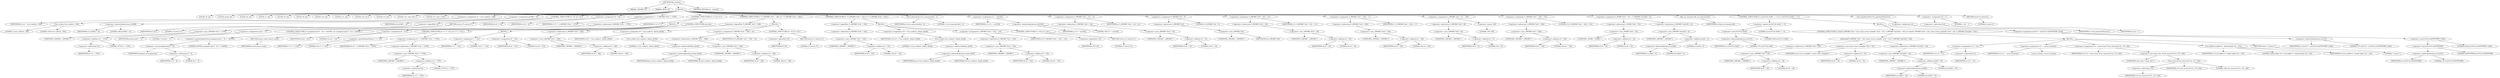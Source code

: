 digraph tftp_connect {  
"1000113" [label = "(METHOD,tftp_connect)" ]
"1000114" [label = "(PARAM,_DWORD *a1)" ]
"1000115" [label = "(PARAM,_BYTE *a2)" ]
"1000116" [label = "(BLOCK,,)" ]
"1000117" [label = "(LOCAL,v4: int)" ]
"1000118" [label = "(LOCAL,result: int)" ]
"1000119" [label = "(LOCAL,v6: int)" ]
"1000120" [label = "(LOCAL,v7: int)" ]
"1000121" [label = "(LOCAL,v8: int)" ]
"1000122" [label = "(LOCAL,v9: int)" ]
"1000123" [label = "(LOCAL,v10: int)" ]
"1000124" [label = "(LOCAL,v11: int)" ]
"1000125" [label = "(LOCAL,v12: int *)" ]
"1000126" [label = "(LOCAL,v13: int)" ]
"1000127" [label = "(LOCAL,v14: const char *)" ]
"1000128" [label = "(LOCAL,v15: char [ 128 ])" ]
"1000129" [label = "(<operator>.assignment,v4 = Curl_ccalloc(1, 336))" ]
"1000130" [label = "(IDENTIFIER,v4,v4 = Curl_ccalloc(1, 336))" ]
"1000131" [label = "(Curl_ccalloc,Curl_ccalloc(1, 336))" ]
"1000132" [label = "(LITERAL,1,Curl_ccalloc(1, 336))" ]
"1000133" [label = "(LITERAL,336,Curl_ccalloc(1, 336))" ]
"1000134" [label = "(<operator>.assignment,a1[188] = v4)" ]
"1000135" [label = "(<operator>.indirectIndexAccess,a1[188])" ]
"1000136" [label = "(IDENTIFIER,a1,a1[188] = v4)" ]
"1000137" [label = "(LITERAL,188,a1[188] = v4)" ]
"1000138" [label = "(IDENTIFIER,v4,a1[188] = v4)" ]
"1000139" [label = "(CONTROL_STRUCTURE,if ( !v4 ),if ( !v4 ))" ]
"1000140" [label = "(<operator>.logicalNot,!v4)" ]
"1000141" [label = "(IDENTIFIER,v4,!v4)" ]
"1000142" [label = "(RETURN,return 27;,return 27;)" ]
"1000143" [label = "(LITERAL,27,return 27;)" ]
"1000144" [label = "(<operator>.assignment,v6 = v4)" ]
"1000145" [label = "(IDENTIFIER,v6,v6 = v4)" ]
"1000146" [label = "(IDENTIFIER,v4,v6 = v4)" ]
"1000147" [label = "(<operator>.assignment,v7 = *(_DWORD *)(*a1 + 1576))" ]
"1000148" [label = "(IDENTIFIER,v7,v7 = *(_DWORD *)(*a1 + 1576))" ]
"1000149" [label = "(<operator>.indirection,*(_DWORD *)(*a1 + 1576))" ]
"1000150" [label = "(<operator>.cast,(_DWORD *)(*a1 + 1576))" ]
"1000151" [label = "(UNKNOWN,_DWORD *,_DWORD *)" ]
"1000152" [label = "(<operator>.addition,*a1 + 1576)" ]
"1000153" [label = "(<operator>.indirection,*a1)" ]
"1000154" [label = "(IDENTIFIER,a1,*a1 + 1576)" ]
"1000155" [label = "(LITERAL,1576,*a1 + 1576)" ]
"1000156" [label = "(CONTROL_STRUCTURE,if ( v7 ),if ( v7 ))" ]
"1000157" [label = "(IDENTIFIER,v7,if ( v7 ))" ]
"1000158" [label = "(BLOCK,,)" ]
"1000159" [label = "(<operator>.assignment,result = 71)" ]
"1000160" [label = "(IDENTIFIER,result,result = 71)" ]
"1000161" [label = "(LITERAL,71,result = 71)" ]
"1000162" [label = "(CONTROL_STRUCTURE,if ( (unsigned int)(v7 - 8) >= 0xFFB1 ),if ( (unsigned int)(v7 - 8) >= 0xFFB1 ))" ]
"1000163" [label = "(<operator>.greaterEqualsThan,(unsigned int)(v7 - 8) >= 0xFFB1)" ]
"1000164" [label = "(<operator>.cast,(unsigned int)(v7 - 8))" ]
"1000165" [label = "(UNKNOWN,unsigned int,unsigned int)" ]
"1000166" [label = "(<operator>.subtraction,v7 - 8)" ]
"1000167" [label = "(IDENTIFIER,v7,v7 - 8)" ]
"1000168" [label = "(LITERAL,8,v7 - 8)" ]
"1000169" [label = "(LITERAL,0xFFB1,(unsigned int)(v7 - 8) >= 0xFFB1)" ]
"1000170" [label = "(RETURN,return result;,return result;)" ]
"1000171" [label = "(IDENTIFIER,result,return result;)" ]
"1000172" [label = "(<operator>.assignment,v8 = 512)" ]
"1000173" [label = "(IDENTIFIER,v8,v8 = 512)" ]
"1000174" [label = "(LITERAL,512,v8 = 512)" ]
"1000175" [label = "(CONTROL_STRUCTURE,if ( v7 >= 512 ),if ( v7 >= 512 ))" ]
"1000176" [label = "(<operator>.greaterEqualsThan,v7 >= 512)" ]
"1000177" [label = "(IDENTIFIER,v7,v7 >= 512)" ]
"1000178" [label = "(LITERAL,512,v7 >= 512)" ]
"1000179" [label = "(<operator>.assignment,v8 = *(_DWORD *)(*a1 + 1576))" ]
"1000180" [label = "(IDENTIFIER,v8,v8 = *(_DWORD *)(*a1 + 1576))" ]
"1000181" [label = "(<operator>.indirection,*(_DWORD *)(*a1 + 1576))" ]
"1000182" [label = "(<operator>.cast,(_DWORD *)(*a1 + 1576))" ]
"1000183" [label = "(UNKNOWN,_DWORD *,_DWORD *)" ]
"1000184" [label = "(<operator>.addition,*a1 + 1576)" ]
"1000185" [label = "(<operator>.indirection,*a1)" ]
"1000186" [label = "(IDENTIFIER,a1,*a1 + 1576)" ]
"1000187" [label = "(LITERAL,1576,*a1 + 1576)" ]
"1000188" [label = "(CONTROL_STRUCTURE,else,else)" ]
"1000189" [label = "(BLOCK,,)" ]
"1000190" [label = "(<operator>.assignment,v7 = 512)" ]
"1000191" [label = "(IDENTIFIER,v7,v7 = 512)" ]
"1000192" [label = "(LITERAL,512,v7 = 512)" ]
"1000193" [label = "(<operator>.assignment,v8 = 512)" ]
"1000194" [label = "(IDENTIFIER,v8,v8 = 512)" ]
"1000195" [label = "(LITERAL,512,v8 = 512)" ]
"1000196" [label = "(CONTROL_STRUCTURE,if ( !*(_DWORD *)(v6 + 328) ),if ( !*(_DWORD *)(v6 + 328) ))" ]
"1000197" [label = "(<operator>.logicalNot,!*(_DWORD *)(v6 + 328))" ]
"1000198" [label = "(<operator>.indirection,*(_DWORD *)(v6 + 328))" ]
"1000199" [label = "(<operator>.cast,(_DWORD *)(v6 + 328))" ]
"1000200" [label = "(UNKNOWN,_DWORD *,_DWORD *)" ]
"1000201" [label = "(<operator>.addition,v6 + 328)" ]
"1000202" [label = "(IDENTIFIER,v6,v6 + 328)" ]
"1000203" [label = "(LITERAL,328,v6 + 328)" ]
"1000204" [label = "(BLOCK,,)" ]
"1000205" [label = "(<operator>.assignment,v9 = Curl_ccalloc(1, &byte_4[v8]))" ]
"1000206" [label = "(IDENTIFIER,v9,v9 = Curl_ccalloc(1, &byte_4[v8]))" ]
"1000207" [label = "(Curl_ccalloc,Curl_ccalloc(1, &byte_4[v8]))" ]
"1000208" [label = "(LITERAL,1,Curl_ccalloc(1, &byte_4[v8]))" ]
"1000209" [label = "(<operator>.addressOf,&byte_4[v8])" ]
"1000210" [label = "(<operator>.indirectIndexAccess,byte_4[v8])" ]
"1000211" [label = "(IDENTIFIER,byte_4,Curl_ccalloc(1, &byte_4[v8]))" ]
"1000212" [label = "(IDENTIFIER,v8,Curl_ccalloc(1, &byte_4[v8]))" ]
"1000213" [label = "(<operator>.assignment,*(_DWORD *)(v6 + 328) = v9)" ]
"1000214" [label = "(<operator>.indirection,*(_DWORD *)(v6 + 328))" ]
"1000215" [label = "(<operator>.cast,(_DWORD *)(v6 + 328))" ]
"1000216" [label = "(UNKNOWN,_DWORD *,_DWORD *)" ]
"1000217" [label = "(<operator>.addition,v6 + 328)" ]
"1000218" [label = "(IDENTIFIER,v6,v6 + 328)" ]
"1000219" [label = "(LITERAL,328,v6 + 328)" ]
"1000220" [label = "(IDENTIFIER,v9,*(_DWORD *)(v6 + 328) = v9)" ]
"1000221" [label = "(CONTROL_STRUCTURE,if ( !v9 ),if ( !v9 ))" ]
"1000222" [label = "(<operator>.logicalNot,!v9)" ]
"1000223" [label = "(IDENTIFIER,v9,!v9)" ]
"1000224" [label = "(RETURN,return 27;,return 27;)" ]
"1000225" [label = "(LITERAL,27,return 27;)" ]
"1000226" [label = "(CONTROL_STRUCTURE,if ( !*(_DWORD *)(v6 + 332) ),if ( !*(_DWORD *)(v6 + 332) ))" ]
"1000227" [label = "(<operator>.logicalNot,!*(_DWORD *)(v6 + 332))" ]
"1000228" [label = "(<operator>.indirection,*(_DWORD *)(v6 + 332))" ]
"1000229" [label = "(<operator>.cast,(_DWORD *)(v6 + 332))" ]
"1000230" [label = "(UNKNOWN,_DWORD *,_DWORD *)" ]
"1000231" [label = "(<operator>.addition,v6 + 332)" ]
"1000232" [label = "(IDENTIFIER,v6,v6 + 332)" ]
"1000233" [label = "(LITERAL,332,v6 + 332)" ]
"1000234" [label = "(BLOCK,,)" ]
"1000235" [label = "(<operator>.assignment,v10 = Curl_ccalloc(1, &byte_4[v8]))" ]
"1000236" [label = "(IDENTIFIER,v10,v10 = Curl_ccalloc(1, &byte_4[v8]))" ]
"1000237" [label = "(Curl_ccalloc,Curl_ccalloc(1, &byte_4[v8]))" ]
"1000238" [label = "(LITERAL,1,Curl_ccalloc(1, &byte_4[v8]))" ]
"1000239" [label = "(<operator>.addressOf,&byte_4[v8])" ]
"1000240" [label = "(<operator>.indirectIndexAccess,byte_4[v8])" ]
"1000241" [label = "(IDENTIFIER,byte_4,Curl_ccalloc(1, &byte_4[v8]))" ]
"1000242" [label = "(IDENTIFIER,v8,Curl_ccalloc(1, &byte_4[v8]))" ]
"1000243" [label = "(<operator>.assignment,*(_DWORD *)(v6 + 332) = v10)" ]
"1000244" [label = "(<operator>.indirection,*(_DWORD *)(v6 + 332))" ]
"1000245" [label = "(<operator>.cast,(_DWORD *)(v6 + 332))" ]
"1000246" [label = "(UNKNOWN,_DWORD *,_DWORD *)" ]
"1000247" [label = "(<operator>.addition,v6 + 332)" ]
"1000248" [label = "(IDENTIFIER,v6,v6 + 332)" ]
"1000249" [label = "(LITERAL,332,v6 + 332)" ]
"1000250" [label = "(IDENTIFIER,v10,*(_DWORD *)(v6 + 332) = v10)" ]
"1000251" [label = "(CONTROL_STRUCTURE,if ( !v10 ),if ( !v10 ))" ]
"1000252" [label = "(<operator>.logicalNot,!v10)" ]
"1000253" [label = "(IDENTIFIER,v10,!v10)" ]
"1000254" [label = "(RETURN,return 27;,return 27;)" ]
"1000255" [label = "(LITERAL,27,return 27;)" ]
"1000256" [label = "(Curl_conncontrol,Curl_conncontrol(a1, 1))" ]
"1000257" [label = "(IDENTIFIER,a1,Curl_conncontrol(a1, 1))" ]
"1000258" [label = "(LITERAL,1,Curl_conncontrol(a1, 1))" ]
"1000259" [label = "(<operator>.assignment,v11 = a1[105])" ]
"1000260" [label = "(IDENTIFIER,v11,v11 = a1[105])" ]
"1000261" [label = "(<operator>.indirectIndexAccess,a1[105])" ]
"1000262" [label = "(IDENTIFIER,a1,v11 = a1[105])" ]
"1000263" [label = "(LITERAL,105,v11 = a1[105])" ]
"1000264" [label = "(<operator>.assignment,*(_DWORD *)(v6 + 16) = a1)" ]
"1000265" [label = "(<operator>.indirection,*(_DWORD *)(v6 + 16))" ]
"1000266" [label = "(<operator>.cast,(_DWORD *)(v6 + 16))" ]
"1000267" [label = "(UNKNOWN,_DWORD *,_DWORD *)" ]
"1000268" [label = "(<operator>.addition,v6 + 16)" ]
"1000269" [label = "(IDENTIFIER,v6,v6 + 16)" ]
"1000270" [label = "(LITERAL,16,v6 + 16)" ]
"1000271" [label = "(IDENTIFIER,a1,*(_DWORD *)(v6 + 16) = a1)" ]
"1000272" [label = "(<operator>.assignment,*(_DWORD *)v6 = 0)" ]
"1000273" [label = "(<operator>.indirection,*(_DWORD *)v6)" ]
"1000274" [label = "(<operator>.cast,(_DWORD *)v6)" ]
"1000275" [label = "(UNKNOWN,_DWORD *,_DWORD *)" ]
"1000276" [label = "(IDENTIFIER,v6,(_DWORD *)v6)" ]
"1000277" [label = "(LITERAL,0,*(_DWORD *)v6 = 0)" ]
"1000278" [label = "(<operator>.assignment,*(_DWORD *)(v6 + 20) = v11)" ]
"1000279" [label = "(<operator>.indirection,*(_DWORD *)(v6 + 20))" ]
"1000280" [label = "(<operator>.cast,(_DWORD *)(v6 + 20))" ]
"1000281" [label = "(UNKNOWN,_DWORD *,_DWORD *)" ]
"1000282" [label = "(<operator>.addition,v6 + 20)" ]
"1000283" [label = "(IDENTIFIER,v6,v6 + 20)" ]
"1000284" [label = "(LITERAL,20,v6 + 20)" ]
"1000285" [label = "(IDENTIFIER,v11,*(_DWORD *)(v6 + 20) = v11)" ]
"1000286" [label = "(<operator>.assignment,*(_DWORD *)(v6 + 324) = v7)" ]
"1000287" [label = "(<operator>.indirection,*(_DWORD *)(v6 + 324))" ]
"1000288" [label = "(<operator>.cast,(_DWORD *)(v6 + 324))" ]
"1000289" [label = "(UNKNOWN,_DWORD *,_DWORD *)" ]
"1000290" [label = "(<operator>.addition,v6 + 324)" ]
"1000291" [label = "(IDENTIFIER,v6,v6 + 324)" ]
"1000292" [label = "(LITERAL,324,v6 + 324)" ]
"1000293" [label = "(IDENTIFIER,v7,*(_DWORD *)(v6 + 324) = v7)" ]
"1000294" [label = "(<operator>.assignment,*(_DWORD *)(v6 + 8) = -100)" ]
"1000295" [label = "(<operator>.indirection,*(_DWORD *)(v6 + 8))" ]
"1000296" [label = "(<operator>.cast,(_DWORD *)(v6 + 8))" ]
"1000297" [label = "(UNKNOWN,_DWORD *,_DWORD *)" ]
"1000298" [label = "(<operator>.addition,v6 + 8)" ]
"1000299" [label = "(IDENTIFIER,v6,v6 + 8)" ]
"1000300" [label = "(LITERAL,8,v6 + 8)" ]
"1000301" [label = "(<operator>.minus,-100)" ]
"1000302" [label = "(LITERAL,100,-100)" ]
"1000303" [label = "(<operator>.assignment,*(_DWORD *)(v6 + 320) = 512)" ]
"1000304" [label = "(<operator>.indirection,*(_DWORD *)(v6 + 320))" ]
"1000305" [label = "(<operator>.cast,(_DWORD *)(v6 + 320))" ]
"1000306" [label = "(UNKNOWN,_DWORD *,_DWORD *)" ]
"1000307" [label = "(<operator>.addition,v6 + 320)" ]
"1000308" [label = "(IDENTIFIER,v6,v6 + 320)" ]
"1000309" [label = "(LITERAL,320,v6 + 320)" ]
"1000310" [label = "(LITERAL,512,*(_DWORD *)(v6 + 320) = 512)" ]
"1000311" [label = "(<operator>.assignment,*(_WORD *)(v6 + 52) = *(_DWORD *)(a1[20] + 4))" ]
"1000312" [label = "(<operator>.indirection,*(_WORD *)(v6 + 52))" ]
"1000313" [label = "(<operator>.cast,(_WORD *)(v6 + 52))" ]
"1000314" [label = "(UNKNOWN,_WORD *,_WORD *)" ]
"1000315" [label = "(<operator>.addition,v6 + 52)" ]
"1000316" [label = "(IDENTIFIER,v6,v6 + 52)" ]
"1000317" [label = "(LITERAL,52,v6 + 52)" ]
"1000318" [label = "(<operator>.indirection,*(_DWORD *)(a1[20] + 4))" ]
"1000319" [label = "(<operator>.cast,(_DWORD *)(a1[20] + 4))" ]
"1000320" [label = "(UNKNOWN,_DWORD *,_DWORD *)" ]
"1000321" [label = "(<operator>.addition,a1[20] + 4)" ]
"1000322" [label = "(<operator>.indirectIndexAccess,a1[20])" ]
"1000323" [label = "(IDENTIFIER,a1,a1[20] + 4)" ]
"1000324" [label = "(LITERAL,20,a1[20] + 4)" ]
"1000325" [label = "(LITERAL,4,a1[20] + 4)" ]
"1000326" [label = "(tftp_set_timeouts,tftp_set_timeouts(v6))" ]
"1000327" [label = "(IDENTIFIER,v6,tftp_set_timeouts(v6))" ]
"1000328" [label = "(CONTROL_STRUCTURE,if ( (a1[147] & 0x40) == 0 ),if ( (a1[147] & 0x40) == 0 ))" ]
"1000329" [label = "(<operator>.equals,(a1[147] & 0x40) == 0)" ]
"1000330" [label = "(<operator>.and,a1[147] & 0x40)" ]
"1000331" [label = "(<operator>.indirectIndexAccess,a1[147])" ]
"1000332" [label = "(IDENTIFIER,a1,a1[147] & 0x40)" ]
"1000333" [label = "(LITERAL,147,a1[147] & 0x40)" ]
"1000334" [label = "(LITERAL,0x40,a1[147] & 0x40)" ]
"1000335" [label = "(LITERAL,0,(a1[147] & 0x40) == 0)" ]
"1000336" [label = "(BLOCK,,)" ]
"1000337" [label = "(CONTROL_STRUCTURE,if ( bind(*(_DWORD *)(v6 + 20), (const struct sockaddr *)(v6 + 52), *(_DWORD *)(a1[20] + 16)) ),if ( bind(*(_DWORD *)(v6 + 20), (const struct sockaddr *)(v6 + 52), *(_DWORD *)(a1[20] + 16)) ))" ]
"1000338" [label = "(bind,bind(*(_DWORD *)(v6 + 20), (const struct sockaddr *)(v6 + 52), *(_DWORD *)(a1[20] + 16)))" ]
"1000339" [label = "(<operator>.indirection,*(_DWORD *)(v6 + 20))" ]
"1000340" [label = "(<operator>.cast,(_DWORD *)(v6 + 20))" ]
"1000341" [label = "(UNKNOWN,_DWORD *,_DWORD *)" ]
"1000342" [label = "(<operator>.addition,v6 + 20)" ]
"1000343" [label = "(IDENTIFIER,v6,v6 + 20)" ]
"1000344" [label = "(LITERAL,20,v6 + 20)" ]
"1000345" [label = "(<operator>.cast,(const struct sockaddr *)(v6 + 52))" ]
"1000346" [label = "(UNKNOWN,const struct sockaddr *,const struct sockaddr *)" ]
"1000347" [label = "(<operator>.addition,v6 + 52)" ]
"1000348" [label = "(IDENTIFIER,v6,v6 + 52)" ]
"1000349" [label = "(LITERAL,52,v6 + 52)" ]
"1000350" [label = "(<operator>.indirection,*(_DWORD *)(a1[20] + 16))" ]
"1000351" [label = "(<operator>.cast,(_DWORD *)(a1[20] + 16))" ]
"1000352" [label = "(UNKNOWN,_DWORD *,_DWORD *)" ]
"1000353" [label = "(<operator>.addition,a1[20] + 16)" ]
"1000354" [label = "(<operator>.indirectIndexAccess,a1[20])" ]
"1000355" [label = "(IDENTIFIER,a1,a1[20] + 16)" ]
"1000356" [label = "(LITERAL,20,a1[20] + 16)" ]
"1000357" [label = "(LITERAL,16,a1[20] + 16)" ]
"1000358" [label = "(BLOCK,,)" ]
"1000359" [label = "(<operator>.assignment,v13 = *a1)" ]
"1000360" [label = "(IDENTIFIER,v13,v13 = *a1)" ]
"1000361" [label = "(<operator>.indirection,*a1)" ]
"1000362" [label = "(IDENTIFIER,a1,v13 = *a1)" ]
"1000363" [label = "(<operator>.assignment,v12 = _errno_location())" ]
"1000364" [label = "(IDENTIFIER,v12,v12 = _errno_location())" ]
"1000365" [label = "(_errno_location,_errno_location())" ]
"1000366" [label = "(<operator>.assignment,v14 = (const char *)Curl_strerror(*v12, v15, 128))" ]
"1000367" [label = "(IDENTIFIER,v14,v14 = (const char *)Curl_strerror(*v12, v15, 128))" ]
"1000368" [label = "(<operator>.cast,(const char *)Curl_strerror(*v12, v15, 128))" ]
"1000369" [label = "(UNKNOWN,const char *,const char *)" ]
"1000370" [label = "(Curl_strerror,Curl_strerror(*v12, v15, 128))" ]
"1000371" [label = "(<operator>.indirection,*v12)" ]
"1000372" [label = "(IDENTIFIER,v12,Curl_strerror(*v12, v15, 128))" ]
"1000373" [label = "(IDENTIFIER,v15,Curl_strerror(*v12, v15, 128))" ]
"1000374" [label = "(LITERAL,128,Curl_strerror(*v12, v15, 128))" ]
"1000375" [label = "(Curl_failf,Curl_failf(v13, \"bind() failed; %s\", v14))" ]
"1000376" [label = "(IDENTIFIER,v13,Curl_failf(v13, \"bind() failed; %s\", v14))" ]
"1000377" [label = "(LITERAL,\"bind() failed; %s\",Curl_failf(v13, \"bind() failed; %s\", v14))" ]
"1000378" [label = "(IDENTIFIER,v14,Curl_failf(v13, \"bind() failed; %s\", v14))" ]
"1000379" [label = "(RETURN,return 7;,return 7;)" ]
"1000380" [label = "(LITERAL,7,return 7;)" ]
"1000381" [label = "(<operator>.assignment,a1[147] = a1[147] & 0xFFFFFFBF | 0x40)" ]
"1000382" [label = "(<operator>.indirectIndexAccess,a1[147])" ]
"1000383" [label = "(IDENTIFIER,a1,a1[147] = a1[147] & 0xFFFFFFBF | 0x40)" ]
"1000384" [label = "(LITERAL,147,a1[147] = a1[147] & 0xFFFFFFBF | 0x40)" ]
"1000385" [label = "(<operator>.or,a1[147] & 0xFFFFFFBF | 0x40)" ]
"1000386" [label = "(<operator>.and,a1[147] & 0xFFFFFFBF)" ]
"1000387" [label = "(<operator>.indirectIndexAccess,a1[147])" ]
"1000388" [label = "(IDENTIFIER,a1,a1[147] & 0xFFFFFFBF)" ]
"1000389" [label = "(LITERAL,147,a1[147] & 0xFFFFFFBF)" ]
"1000390" [label = "(LITERAL,0xFFFFFFBF,a1[147] & 0xFFFFFFBF)" ]
"1000391" [label = "(LITERAL,0x40,a1[147] & 0xFFFFFFBF | 0x40)" ]
"1000392" [label = "(Curl_pgrsStartNow,Curl_pgrsStartNow(*a1))" ]
"1000393" [label = "(<operator>.indirection,*a1)" ]
"1000394" [label = "(IDENTIFIER,a1,Curl_pgrsStartNow(*a1))" ]
"1000395" [label = "(<operator>.assignment,*a2 = 1)" ]
"1000396" [label = "(<operator>.indirection,*a2)" ]
"1000397" [label = "(IDENTIFIER,a2,*a2 = 1)" ]
"1000398" [label = "(LITERAL,1,*a2 = 1)" ]
"1000399" [label = "(RETURN,return 0;,return 0;)" ]
"1000400" [label = "(LITERAL,0,return 0;)" ]
"1000401" [label = "(METHOD_RETURN,int __fastcall)" ]
  "1000113" -> "1000114" 
  "1000113" -> "1000115" 
  "1000113" -> "1000116" 
  "1000113" -> "1000401" 
  "1000116" -> "1000117" 
  "1000116" -> "1000118" 
  "1000116" -> "1000119" 
  "1000116" -> "1000120" 
  "1000116" -> "1000121" 
  "1000116" -> "1000122" 
  "1000116" -> "1000123" 
  "1000116" -> "1000124" 
  "1000116" -> "1000125" 
  "1000116" -> "1000126" 
  "1000116" -> "1000127" 
  "1000116" -> "1000128" 
  "1000116" -> "1000129" 
  "1000116" -> "1000134" 
  "1000116" -> "1000139" 
  "1000116" -> "1000144" 
  "1000116" -> "1000147" 
  "1000116" -> "1000156" 
  "1000116" -> "1000196" 
  "1000116" -> "1000226" 
  "1000116" -> "1000256" 
  "1000116" -> "1000259" 
  "1000116" -> "1000264" 
  "1000116" -> "1000272" 
  "1000116" -> "1000278" 
  "1000116" -> "1000286" 
  "1000116" -> "1000294" 
  "1000116" -> "1000303" 
  "1000116" -> "1000311" 
  "1000116" -> "1000326" 
  "1000116" -> "1000328" 
  "1000116" -> "1000392" 
  "1000116" -> "1000395" 
  "1000116" -> "1000399" 
  "1000129" -> "1000130" 
  "1000129" -> "1000131" 
  "1000131" -> "1000132" 
  "1000131" -> "1000133" 
  "1000134" -> "1000135" 
  "1000134" -> "1000138" 
  "1000135" -> "1000136" 
  "1000135" -> "1000137" 
  "1000139" -> "1000140" 
  "1000139" -> "1000142" 
  "1000140" -> "1000141" 
  "1000142" -> "1000143" 
  "1000144" -> "1000145" 
  "1000144" -> "1000146" 
  "1000147" -> "1000148" 
  "1000147" -> "1000149" 
  "1000149" -> "1000150" 
  "1000150" -> "1000151" 
  "1000150" -> "1000152" 
  "1000152" -> "1000153" 
  "1000152" -> "1000155" 
  "1000153" -> "1000154" 
  "1000156" -> "1000157" 
  "1000156" -> "1000158" 
  "1000156" -> "1000188" 
  "1000158" -> "1000159" 
  "1000158" -> "1000162" 
  "1000158" -> "1000172" 
  "1000158" -> "1000175" 
  "1000159" -> "1000160" 
  "1000159" -> "1000161" 
  "1000162" -> "1000163" 
  "1000162" -> "1000170" 
  "1000163" -> "1000164" 
  "1000163" -> "1000169" 
  "1000164" -> "1000165" 
  "1000164" -> "1000166" 
  "1000166" -> "1000167" 
  "1000166" -> "1000168" 
  "1000170" -> "1000171" 
  "1000172" -> "1000173" 
  "1000172" -> "1000174" 
  "1000175" -> "1000176" 
  "1000175" -> "1000179" 
  "1000176" -> "1000177" 
  "1000176" -> "1000178" 
  "1000179" -> "1000180" 
  "1000179" -> "1000181" 
  "1000181" -> "1000182" 
  "1000182" -> "1000183" 
  "1000182" -> "1000184" 
  "1000184" -> "1000185" 
  "1000184" -> "1000187" 
  "1000185" -> "1000186" 
  "1000188" -> "1000189" 
  "1000189" -> "1000190" 
  "1000189" -> "1000193" 
  "1000190" -> "1000191" 
  "1000190" -> "1000192" 
  "1000193" -> "1000194" 
  "1000193" -> "1000195" 
  "1000196" -> "1000197" 
  "1000196" -> "1000204" 
  "1000197" -> "1000198" 
  "1000198" -> "1000199" 
  "1000199" -> "1000200" 
  "1000199" -> "1000201" 
  "1000201" -> "1000202" 
  "1000201" -> "1000203" 
  "1000204" -> "1000205" 
  "1000204" -> "1000213" 
  "1000204" -> "1000221" 
  "1000205" -> "1000206" 
  "1000205" -> "1000207" 
  "1000207" -> "1000208" 
  "1000207" -> "1000209" 
  "1000209" -> "1000210" 
  "1000210" -> "1000211" 
  "1000210" -> "1000212" 
  "1000213" -> "1000214" 
  "1000213" -> "1000220" 
  "1000214" -> "1000215" 
  "1000215" -> "1000216" 
  "1000215" -> "1000217" 
  "1000217" -> "1000218" 
  "1000217" -> "1000219" 
  "1000221" -> "1000222" 
  "1000221" -> "1000224" 
  "1000222" -> "1000223" 
  "1000224" -> "1000225" 
  "1000226" -> "1000227" 
  "1000226" -> "1000234" 
  "1000227" -> "1000228" 
  "1000228" -> "1000229" 
  "1000229" -> "1000230" 
  "1000229" -> "1000231" 
  "1000231" -> "1000232" 
  "1000231" -> "1000233" 
  "1000234" -> "1000235" 
  "1000234" -> "1000243" 
  "1000234" -> "1000251" 
  "1000235" -> "1000236" 
  "1000235" -> "1000237" 
  "1000237" -> "1000238" 
  "1000237" -> "1000239" 
  "1000239" -> "1000240" 
  "1000240" -> "1000241" 
  "1000240" -> "1000242" 
  "1000243" -> "1000244" 
  "1000243" -> "1000250" 
  "1000244" -> "1000245" 
  "1000245" -> "1000246" 
  "1000245" -> "1000247" 
  "1000247" -> "1000248" 
  "1000247" -> "1000249" 
  "1000251" -> "1000252" 
  "1000251" -> "1000254" 
  "1000252" -> "1000253" 
  "1000254" -> "1000255" 
  "1000256" -> "1000257" 
  "1000256" -> "1000258" 
  "1000259" -> "1000260" 
  "1000259" -> "1000261" 
  "1000261" -> "1000262" 
  "1000261" -> "1000263" 
  "1000264" -> "1000265" 
  "1000264" -> "1000271" 
  "1000265" -> "1000266" 
  "1000266" -> "1000267" 
  "1000266" -> "1000268" 
  "1000268" -> "1000269" 
  "1000268" -> "1000270" 
  "1000272" -> "1000273" 
  "1000272" -> "1000277" 
  "1000273" -> "1000274" 
  "1000274" -> "1000275" 
  "1000274" -> "1000276" 
  "1000278" -> "1000279" 
  "1000278" -> "1000285" 
  "1000279" -> "1000280" 
  "1000280" -> "1000281" 
  "1000280" -> "1000282" 
  "1000282" -> "1000283" 
  "1000282" -> "1000284" 
  "1000286" -> "1000287" 
  "1000286" -> "1000293" 
  "1000287" -> "1000288" 
  "1000288" -> "1000289" 
  "1000288" -> "1000290" 
  "1000290" -> "1000291" 
  "1000290" -> "1000292" 
  "1000294" -> "1000295" 
  "1000294" -> "1000301" 
  "1000295" -> "1000296" 
  "1000296" -> "1000297" 
  "1000296" -> "1000298" 
  "1000298" -> "1000299" 
  "1000298" -> "1000300" 
  "1000301" -> "1000302" 
  "1000303" -> "1000304" 
  "1000303" -> "1000310" 
  "1000304" -> "1000305" 
  "1000305" -> "1000306" 
  "1000305" -> "1000307" 
  "1000307" -> "1000308" 
  "1000307" -> "1000309" 
  "1000311" -> "1000312" 
  "1000311" -> "1000318" 
  "1000312" -> "1000313" 
  "1000313" -> "1000314" 
  "1000313" -> "1000315" 
  "1000315" -> "1000316" 
  "1000315" -> "1000317" 
  "1000318" -> "1000319" 
  "1000319" -> "1000320" 
  "1000319" -> "1000321" 
  "1000321" -> "1000322" 
  "1000321" -> "1000325" 
  "1000322" -> "1000323" 
  "1000322" -> "1000324" 
  "1000326" -> "1000327" 
  "1000328" -> "1000329" 
  "1000328" -> "1000336" 
  "1000329" -> "1000330" 
  "1000329" -> "1000335" 
  "1000330" -> "1000331" 
  "1000330" -> "1000334" 
  "1000331" -> "1000332" 
  "1000331" -> "1000333" 
  "1000336" -> "1000337" 
  "1000336" -> "1000381" 
  "1000337" -> "1000338" 
  "1000337" -> "1000358" 
  "1000338" -> "1000339" 
  "1000338" -> "1000345" 
  "1000338" -> "1000350" 
  "1000339" -> "1000340" 
  "1000340" -> "1000341" 
  "1000340" -> "1000342" 
  "1000342" -> "1000343" 
  "1000342" -> "1000344" 
  "1000345" -> "1000346" 
  "1000345" -> "1000347" 
  "1000347" -> "1000348" 
  "1000347" -> "1000349" 
  "1000350" -> "1000351" 
  "1000351" -> "1000352" 
  "1000351" -> "1000353" 
  "1000353" -> "1000354" 
  "1000353" -> "1000357" 
  "1000354" -> "1000355" 
  "1000354" -> "1000356" 
  "1000358" -> "1000359" 
  "1000358" -> "1000363" 
  "1000358" -> "1000366" 
  "1000358" -> "1000375" 
  "1000358" -> "1000379" 
  "1000359" -> "1000360" 
  "1000359" -> "1000361" 
  "1000361" -> "1000362" 
  "1000363" -> "1000364" 
  "1000363" -> "1000365" 
  "1000366" -> "1000367" 
  "1000366" -> "1000368" 
  "1000368" -> "1000369" 
  "1000368" -> "1000370" 
  "1000370" -> "1000371" 
  "1000370" -> "1000373" 
  "1000370" -> "1000374" 
  "1000371" -> "1000372" 
  "1000375" -> "1000376" 
  "1000375" -> "1000377" 
  "1000375" -> "1000378" 
  "1000379" -> "1000380" 
  "1000381" -> "1000382" 
  "1000381" -> "1000385" 
  "1000382" -> "1000383" 
  "1000382" -> "1000384" 
  "1000385" -> "1000386" 
  "1000385" -> "1000391" 
  "1000386" -> "1000387" 
  "1000386" -> "1000390" 
  "1000387" -> "1000388" 
  "1000387" -> "1000389" 
  "1000392" -> "1000393" 
  "1000393" -> "1000394" 
  "1000395" -> "1000396" 
  "1000395" -> "1000398" 
  "1000396" -> "1000397" 
  "1000399" -> "1000400" 
}
